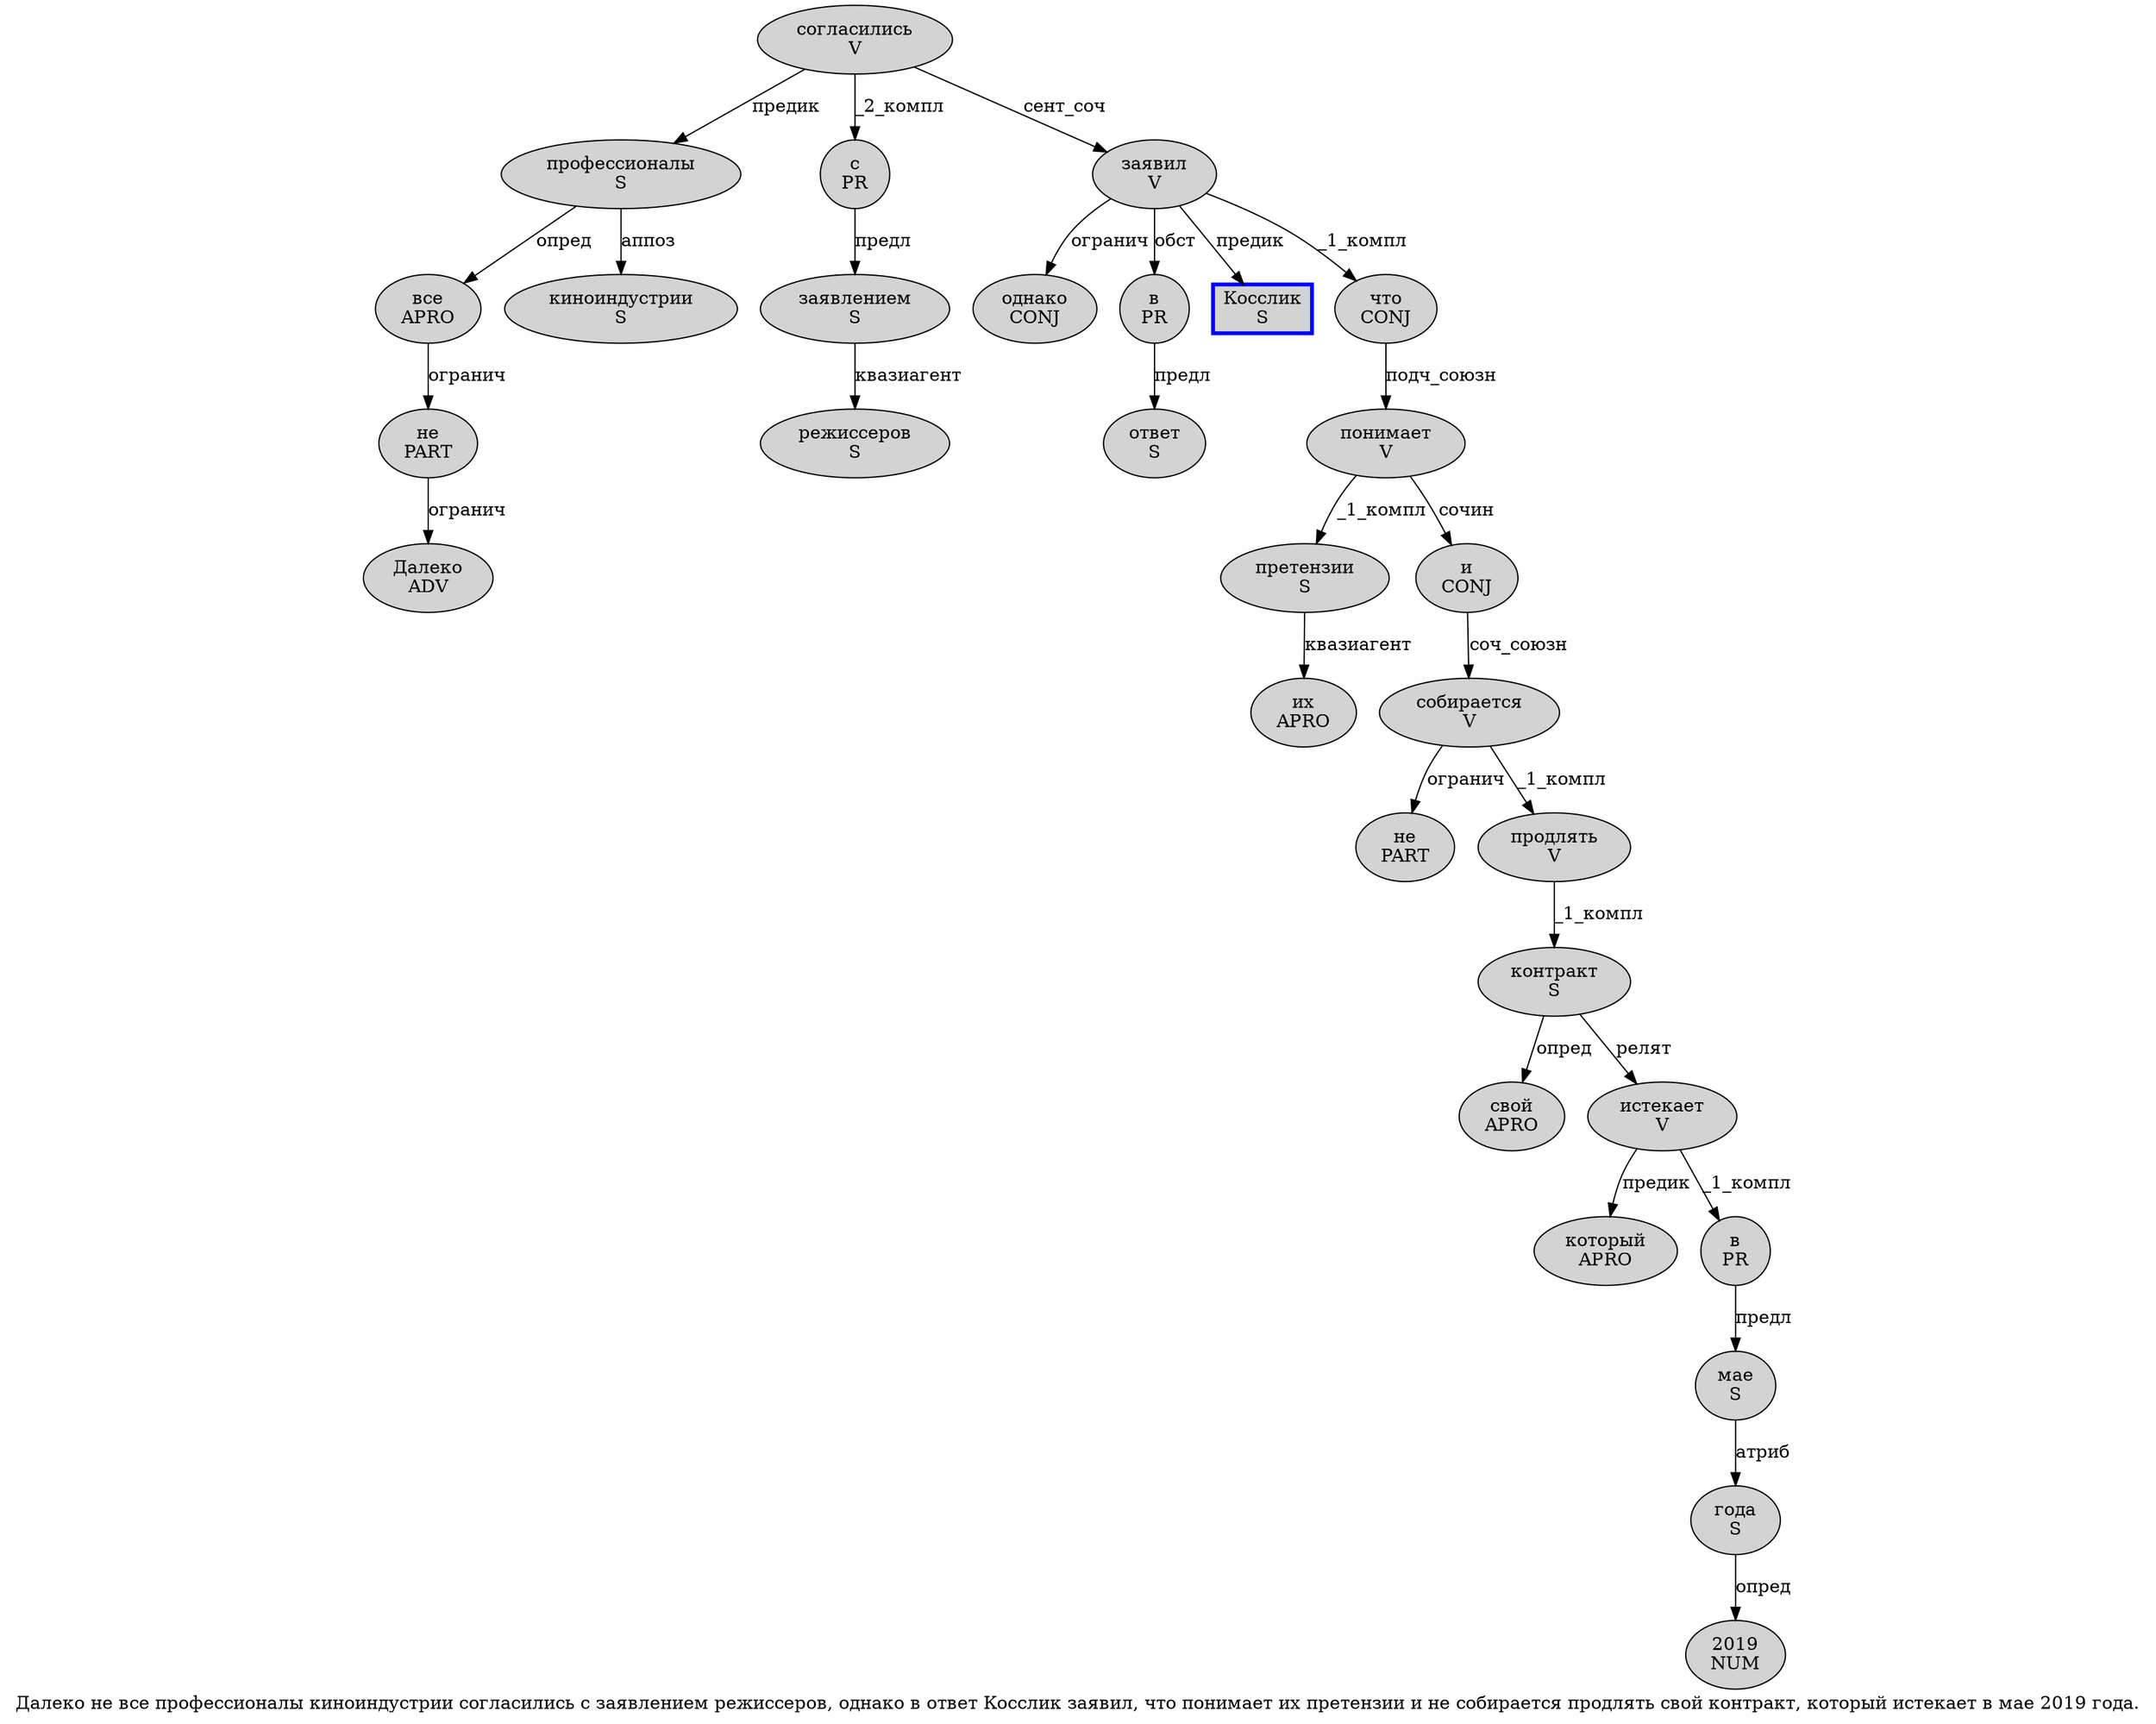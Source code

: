 digraph SENTENCE_606 {
	graph [label="Далеко не все профессионалы киноиндустрии согласились с заявлением режиссеров, однако в ответ Косслик заявил, что понимает их претензии и не собирается продлять свой контракт, который истекает в мае 2019 года."]
	node [style=filled]
		0 [label="Далеко
ADV" color="" fillcolor=lightgray penwidth=1 shape=ellipse]
		1 [label="не
PART" color="" fillcolor=lightgray penwidth=1 shape=ellipse]
		2 [label="все
APRO" color="" fillcolor=lightgray penwidth=1 shape=ellipse]
		3 [label="профессионалы
S" color="" fillcolor=lightgray penwidth=1 shape=ellipse]
		4 [label="киноиндустрии
S" color="" fillcolor=lightgray penwidth=1 shape=ellipse]
		5 [label="согласились
V" color="" fillcolor=lightgray penwidth=1 shape=ellipse]
		6 [label="с
PR" color="" fillcolor=lightgray penwidth=1 shape=ellipse]
		7 [label="заявлением
S" color="" fillcolor=lightgray penwidth=1 shape=ellipse]
		8 [label="режиссеров
S" color="" fillcolor=lightgray penwidth=1 shape=ellipse]
		10 [label="однако
CONJ" color="" fillcolor=lightgray penwidth=1 shape=ellipse]
		11 [label="в
PR" color="" fillcolor=lightgray penwidth=1 shape=ellipse]
		12 [label="ответ
S" color="" fillcolor=lightgray penwidth=1 shape=ellipse]
		13 [label="Косслик
S" color=blue fillcolor=lightgray penwidth=3 shape=box]
		14 [label="заявил
V" color="" fillcolor=lightgray penwidth=1 shape=ellipse]
		16 [label="что
CONJ" color="" fillcolor=lightgray penwidth=1 shape=ellipse]
		17 [label="понимает
V" color="" fillcolor=lightgray penwidth=1 shape=ellipse]
		18 [label="их
APRO" color="" fillcolor=lightgray penwidth=1 shape=ellipse]
		19 [label="претензии
S" color="" fillcolor=lightgray penwidth=1 shape=ellipse]
		20 [label="и
CONJ" color="" fillcolor=lightgray penwidth=1 shape=ellipse]
		21 [label="не
PART" color="" fillcolor=lightgray penwidth=1 shape=ellipse]
		22 [label="собирается
V" color="" fillcolor=lightgray penwidth=1 shape=ellipse]
		23 [label="продлять
V" color="" fillcolor=lightgray penwidth=1 shape=ellipse]
		24 [label="свой
APRO" color="" fillcolor=lightgray penwidth=1 shape=ellipse]
		25 [label="контракт
S" color="" fillcolor=lightgray penwidth=1 shape=ellipse]
		27 [label="который
APRO" color="" fillcolor=lightgray penwidth=1 shape=ellipse]
		28 [label="истекает
V" color="" fillcolor=lightgray penwidth=1 shape=ellipse]
		29 [label="в
PR" color="" fillcolor=lightgray penwidth=1 shape=ellipse]
		30 [label="мае
S" color="" fillcolor=lightgray penwidth=1 shape=ellipse]
		31 [label="2019
NUM" color="" fillcolor=lightgray penwidth=1 shape=ellipse]
		32 [label="года
S" color="" fillcolor=lightgray penwidth=1 shape=ellipse]
			28 -> 27 [label="предик"]
			28 -> 29 [label="_1_компл"]
			5 -> 3 [label="предик"]
			5 -> 6 [label="_2_компл"]
			5 -> 14 [label="сент_соч"]
			22 -> 21 [label="огранич"]
			22 -> 23 [label="_1_компл"]
			7 -> 8 [label="квазиагент"]
			14 -> 10 [label="огранич"]
			14 -> 11 [label="обст"]
			14 -> 13 [label="предик"]
			14 -> 16 [label="_1_компл"]
			20 -> 22 [label="соч_союзн"]
			17 -> 19 [label="_1_компл"]
			17 -> 20 [label="сочин"]
			19 -> 18 [label="квазиагент"]
			16 -> 17 [label="подч_союзн"]
			23 -> 25 [label="_1_компл"]
			11 -> 12 [label="предл"]
			25 -> 24 [label="опред"]
			25 -> 28 [label="релят"]
			3 -> 2 [label="опред"]
			3 -> 4 [label="аппоз"]
			1 -> 0 [label="огранич"]
			2 -> 1 [label="огранич"]
			6 -> 7 [label="предл"]
			30 -> 32 [label="атриб"]
			32 -> 31 [label="опред"]
			29 -> 30 [label="предл"]
}